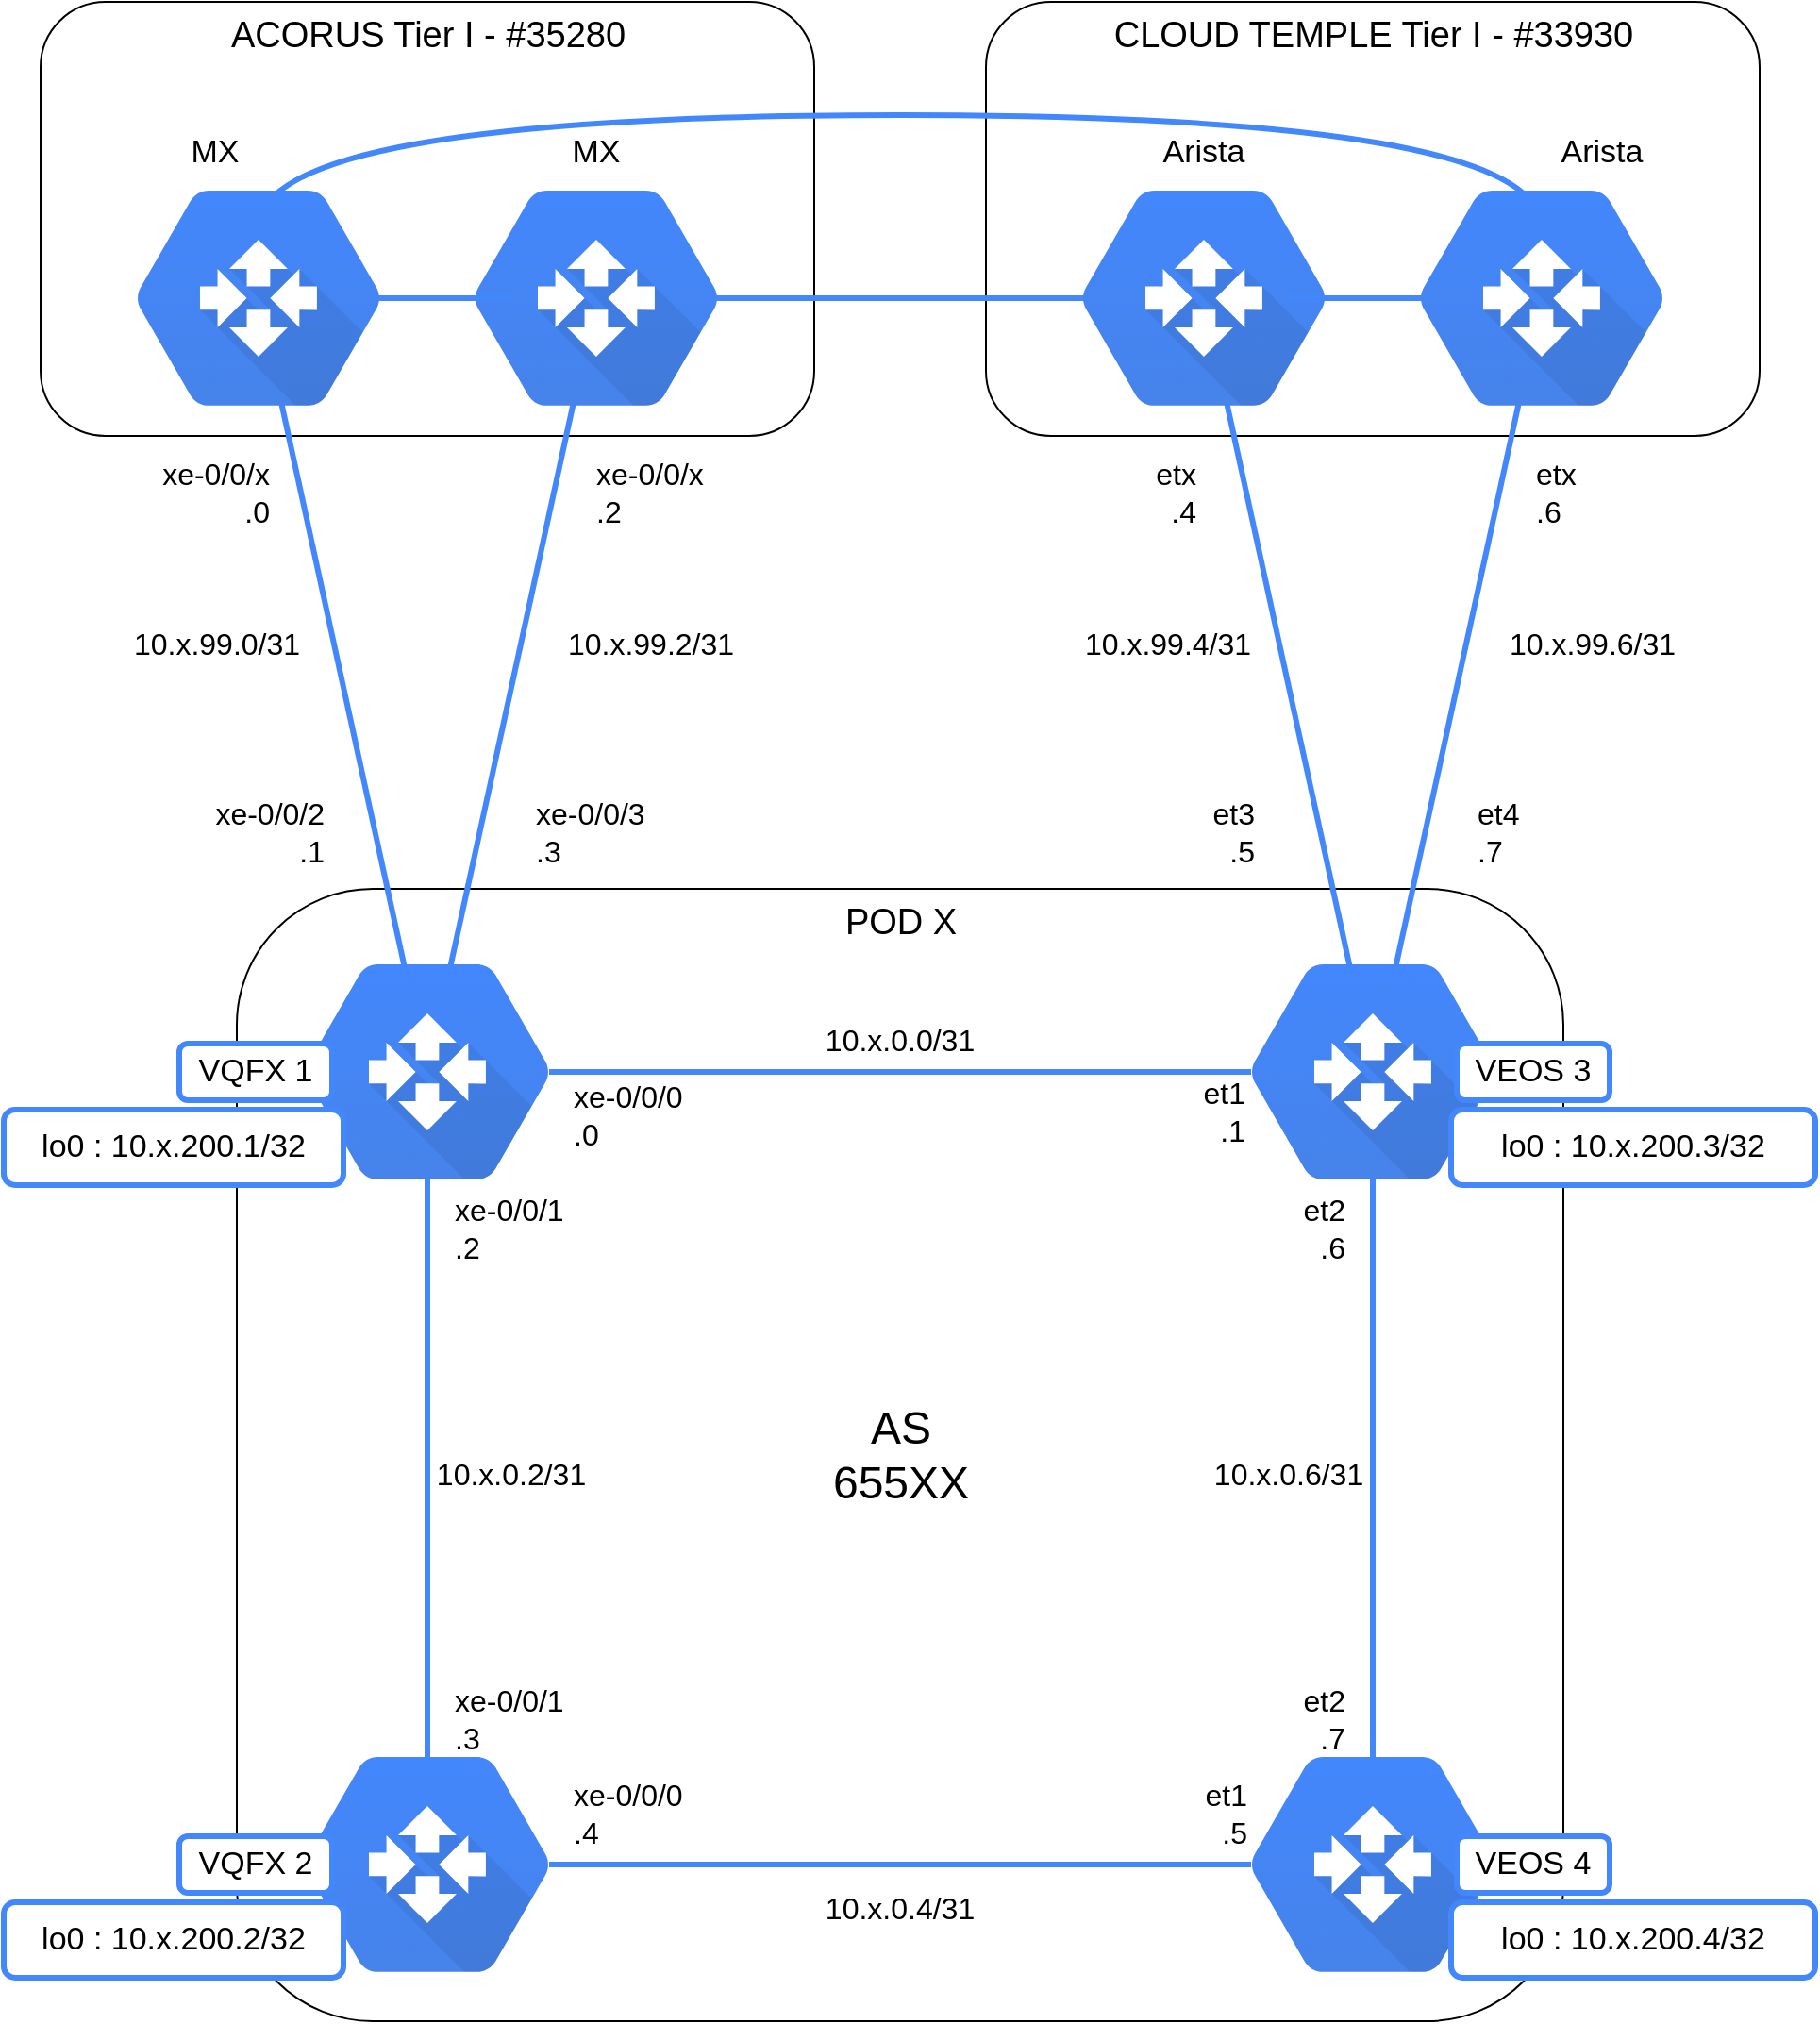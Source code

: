 <mxfile version="12.7.6" type="device"><diagram id="UKC0rrVUZeIN79dfEHIW" name="Page-1"><mxGraphModel dx="2864" dy="2246" grid="1" gridSize="10" guides="1" tooltips="1" connect="1" arrows="1" fold="1" page="1" pageScale="1" pageWidth="827" pageHeight="1169" math="0" shadow="0"><root><mxCell id="0"/><mxCell id="1" parent="0"/><mxCell id="4qQRg6I8m63e8xu6FjSO-69" value="ACORUS Tier I - #35280" style="rounded=1;whiteSpace=wrap;html=1;align=center;verticalAlign=top;fontSize=19;" parent="1" vertex="1"><mxGeometry x="-200.5" y="-270" width="410" height="230" as="geometry"/></mxCell><mxCell id="4qQRg6I8m63e8xu6FjSO-75" value="CLOUD TEMPLE Tier I - #33930" style="rounded=1;whiteSpace=wrap;html=1;align=center;verticalAlign=top;fontSize=19;" parent="1" vertex="1"><mxGeometry x="300.5" y="-270" width="410" height="230" as="geometry"/></mxCell><mxCell id="4qQRg6I8m63e8xu6FjSO-79" value="POD X" style="rounded=1;whiteSpace=wrap;html=1;align=center;arcSize=12;verticalAlign=top;fontSize=19;" parent="1" vertex="1"><mxGeometry x="-96.5" y="200" width="703" height="600" as="geometry"/></mxCell><mxCell id="4qQRg6I8m63e8xu6FjSO-25" style="rounded=0;orthogonalLoop=1;jettySize=auto;html=1;strokeColor=#4387FD;endArrow=none;endFill=0;strokeWidth=3;spacing=2;startSize=6;endSize=6;sourcePerimeterSpacing=-20;targetPerimeterSpacing=-20;" parent="1" source="4qQRg6I8m63e8xu6FjSO-2" target="4qQRg6I8m63e8xu6FjSO-3" edge="1"><mxGeometry relative="1" as="geometry"/></mxCell><mxCell id="4qQRg6I8m63e8xu6FjSO-135" style="edgeStyle=none;rounded=0;orthogonalLoop=1;jettySize=auto;html=1;endArrow=none;endFill=0;strokeColor=#4387FD;strokeWidth=3;fontSize=16;spacing=2;startSize=6;endSize=6;sourcePerimeterSpacing=-20;targetPerimeterSpacing=-20;" parent="1" source="4qQRg6I8m63e8xu6FjSO-76" target="4qQRg6I8m63e8xu6FjSO-4" edge="1"><mxGeometry relative="1" as="geometry"/></mxCell><mxCell id="4qQRg6I8m63e8xu6FjSO-136" style="edgeStyle=none;rounded=0;orthogonalLoop=1;jettySize=auto;html=1;endArrow=none;endFill=0;strokeColor=#4387FD;strokeWidth=3;fontSize=16;spacing=2;startSize=6;endSize=6;sourcePerimeterSpacing=-20;targetPerimeterSpacing=-20;" parent="1" source="4qQRg6I8m63e8xu6FjSO-77" target="4qQRg6I8m63e8xu6FjSO-4" edge="1"><mxGeometry relative="1" as="geometry"/></mxCell><mxCell id="4qQRg6I8m63e8xu6FjSO-125" style="edgeStyle=none;rounded=0;orthogonalLoop=1;jettySize=auto;html=1;endArrow=none;endFill=0;strokeColor=#4387FD;strokeWidth=3;fontSize=16;spacing=2;startSize=6;endSize=6;sourcePerimeterSpacing=-20;targetPerimeterSpacing=-20;" parent="1" source="4qQRg6I8m63e8xu6FjSO-3" target="4qQRg6I8m63e8xu6FjSO-1" edge="1"><mxGeometry relative="1" as="geometry"/></mxCell><mxCell id="4qQRg6I8m63e8xu6FjSO-3" value="" style="shape=mxgraph.gcp.networking.cloud_router;html=1;fillColor=#4387FD;gradientColor=#4683EA;strokeColor=none;verticalLabelPosition=bottom;verticalAlign=top;align=center;" parent="1" vertex="1"><mxGeometry x="-60.0" y="240.0" width="129" height="114" as="geometry"/></mxCell><mxCell id="4qQRg6I8m63e8xu6FjSO-4" value="" style="shape=mxgraph.gcp.networking.cloud_router;html=1;fillColor=#4387FD;gradientColor=#4683EA;strokeColor=none;verticalLabelPosition=bottom;verticalAlign=top;align=center;" parent="1" vertex="1"><mxGeometry x="441.0" y="240.0" width="129" height="114" as="geometry"/></mxCell><mxCell id="4qQRg6I8m63e8xu6FjSO-7" style="rounded=0;orthogonalLoop=1;jettySize=auto;html=1;strokeColor=#4387FD;endArrow=none;endFill=0;strokeWidth=3;spacing=2;startSize=6;endSize=6;" parent="1" source="4qQRg6I8m63e8xu6FjSO-3" target="4qQRg6I8m63e8xu6FjSO-4" edge="1"><mxGeometry relative="1" as="geometry"/></mxCell><mxCell id="4qQRg6I8m63e8xu6FjSO-5" value="" style="shape=mxgraph.gcp.networking.cloud_router;html=1;fillColor=#4387FD;gradientColor=#4683EA;strokeColor=none;verticalLabelPosition=bottom;verticalAlign=top;align=center;" parent="1" vertex="1"><mxGeometry x="-60.0" y="660.0" width="129" height="114" as="geometry"/></mxCell><mxCell id="4qQRg6I8m63e8xu6FjSO-8" style="rounded=0;orthogonalLoop=1;jettySize=auto;html=1;strokeColor=#4387FD;endArrow=none;endFill=0;strokeWidth=3;spacing=2;startSize=6;endSize=6;" parent="1" source="4qQRg6I8m63e8xu6FjSO-3" target="4qQRg6I8m63e8xu6FjSO-5" edge="1"><mxGeometry relative="1" as="geometry"/></mxCell><mxCell id="4qQRg6I8m63e8xu6FjSO-9" style="rounded=0;orthogonalLoop=1;jettySize=auto;html=1;strokeColor=#4387FD;endArrow=none;endFill=0;strokeWidth=3;spacing=2;startSize=6;endSize=6;" parent="1" source="4qQRg6I8m63e8xu6FjSO-6" target="4qQRg6I8m63e8xu6FjSO-4" edge="1"><mxGeometry relative="1" as="geometry"/></mxCell><mxCell id="4qQRg6I8m63e8xu6FjSO-10" style="rounded=0;orthogonalLoop=1;jettySize=auto;html=1;strokeColor=#4387FD;endArrow=none;endFill=0;strokeWidth=3;spacing=2;startSize=6;endSize=6;" parent="1" source="4qQRg6I8m63e8xu6FjSO-6" target="4qQRg6I8m63e8xu6FjSO-5" edge="1"><mxGeometry relative="1" as="geometry"><mxPoint x="20.0" y="690" as="targetPoint"/></mxGeometry></mxCell><mxCell id="4qQRg6I8m63e8xu6FjSO-6" value="" style="shape=mxgraph.gcp.networking.cloud_router;html=1;fillColor=#4387FD;gradientColor=#4683EA;strokeColor=none;verticalLabelPosition=bottom;verticalAlign=top;align=center;" parent="1" vertex="1"><mxGeometry x="441.0" y="660.0" width="129" height="114" as="geometry"/></mxCell><mxCell id="4qQRg6I8m63e8xu6FjSO-12" value="10.x.0.0/31" style="text;html=1;strokeColor=none;fillColor=none;align=center;verticalAlign=middle;whiteSpace=wrap;rounded=0;fontSize=16;" parent="1" vertex="1"><mxGeometry x="235.0" y="270" width="40" height="20" as="geometry"/></mxCell><mxCell id="4qQRg6I8m63e8xu6FjSO-14" value="10.x.0.4/31" style="text;html=1;strokeColor=none;fillColor=none;align=center;verticalAlign=middle;whiteSpace=wrap;rounded=0;fontSize=16;" parent="1" vertex="1"><mxGeometry x="235.0" y="730" width="40" height="20" as="geometry"/></mxCell><mxCell id="4qQRg6I8m63e8xu6FjSO-15" value="10.x.0.2/31" style="text;html=1;strokeColor=none;fillColor=none;align=center;verticalAlign=middle;whiteSpace=wrap;rounded=0;fontSize=16;" parent="1" vertex="1"><mxGeometry x="29.0" y="500" width="40" height="20" as="geometry"/></mxCell><mxCell id="4qQRg6I8m63e8xu6FjSO-16" value="10.x.0.6/31" style="text;html=1;strokeColor=none;fillColor=none;align=center;verticalAlign=middle;whiteSpace=wrap;rounded=0;fontSize=16;" parent="1" vertex="1"><mxGeometry x="441.0" y="500" width="40" height="20" as="geometry"/></mxCell><mxCell id="4qQRg6I8m63e8xu6FjSO-17" value="xe-0/0/0&lt;br style=&quot;font-size: 16px;&quot;&gt;.0" style="text;html=1;strokeColor=none;fillColor=none;align=left;verticalAlign=middle;whiteSpace=wrap;rounded=0;fontSize=16;" parent="1" vertex="1"><mxGeometry x="80.0" y="300" width="63" height="40" as="geometry"/></mxCell><mxCell id="4qQRg6I8m63e8xu6FjSO-18" value="&lt;div style=&quot;font-size: 16px;&quot;&gt;&lt;span style=&quot;font-size: 16px;&quot;&gt;et1&lt;/span&gt;&lt;/div&gt;&lt;div style=&quot;font-size: 16px;&quot;&gt;&lt;span style=&quot;font-size: 16px;&quot;&gt;.1&lt;/span&gt;&lt;/div&gt;" style="text;html=1;strokeColor=none;fillColor=none;align=right;verticalAlign=middle;whiteSpace=wrap;rounded=0;fontSize=16;" parent="1" vertex="1"><mxGeometry x="377.0" y="298" width="63" height="40" as="geometry"/></mxCell><mxCell id="4qQRg6I8m63e8xu6FjSO-19" value="&lt;div style=&quot;font-size: 16px;&quot;&gt;&lt;span style=&quot;font-size: 16px;&quot;&gt;et1&lt;/span&gt;&lt;/div&gt;&lt;div style=&quot;font-size: 16px;&quot;&gt;&lt;span style=&quot;font-size: 16px;&quot;&gt;.5&lt;/span&gt;&lt;/div&gt;" style="text;html=1;strokeColor=none;fillColor=none;align=right;verticalAlign=middle;whiteSpace=wrap;rounded=0;fontSize=16;" parent="1" vertex="1"><mxGeometry x="378.0" y="670" width="63" height="40" as="geometry"/></mxCell><mxCell id="4qQRg6I8m63e8xu6FjSO-20" value="xe-0/0/0&lt;br style=&quot;font-size: 16px;&quot;&gt;.4" style="text;html=1;strokeColor=none;fillColor=none;align=left;verticalAlign=middle;whiteSpace=wrap;rounded=0;fontSize=16;" parent="1" vertex="1"><mxGeometry x="80.0" y="670" width="63" height="40" as="geometry"/></mxCell><mxCell id="4qQRg6I8m63e8xu6FjSO-21" value="&lt;div style=&quot;font-size: 16px;&quot;&gt;et2&lt;/div&gt;&lt;div style=&quot;font-size: 16px;&quot;&gt;&lt;span style=&quot;font-size: 16px;&quot;&gt;.6&lt;/span&gt;&lt;/div&gt;" style="text;html=1;strokeColor=none;fillColor=none;align=right;verticalAlign=middle;whiteSpace=wrap;rounded=0;fontSize=16;" parent="1" vertex="1"><mxGeometry x="429.5" y="360" width="63" height="40" as="geometry"/></mxCell><mxCell id="4qQRg6I8m63e8xu6FjSO-22" value="&lt;div style=&quot;font-size: 16px;&quot;&gt;&lt;span style=&quot;font-size: 16px;&quot;&gt;et2&lt;/span&gt;&lt;/div&gt;&lt;div style=&quot;font-size: 16px;&quot;&gt;&lt;span style=&quot;font-size: 16px;&quot;&gt;.7&lt;/span&gt;&lt;/div&gt;" style="text;html=1;strokeColor=none;fillColor=none;align=right;verticalAlign=middle;whiteSpace=wrap;rounded=0;fontSize=16;" parent="1" vertex="1"><mxGeometry x="429.5" y="620" width="63" height="40" as="geometry"/></mxCell><mxCell id="4qQRg6I8m63e8xu6FjSO-23" value="&lt;div style=&quot;font-size: 16px;&quot;&gt;&lt;span style=&quot;font-size: 16px;&quot;&gt;xe-0/0/1&lt;/span&gt;&lt;/div&gt;&lt;div style=&quot;font-size: 16px;&quot;&gt;&lt;span style=&quot;font-size: 16px;&quot;&gt;.2&lt;/span&gt;&lt;/div&gt;" style="text;html=1;strokeColor=none;fillColor=none;align=left;verticalAlign=middle;whiteSpace=wrap;rounded=0;fontSize=16;" parent="1" vertex="1"><mxGeometry x="17.0" y="360" width="63" height="40" as="geometry"/></mxCell><mxCell id="4qQRg6I8m63e8xu6FjSO-24" value="&lt;div style=&quot;font-size: 16px;&quot;&gt;&lt;span style=&quot;font-size: 16px;&quot;&gt;xe-0/0/1&lt;/span&gt;&lt;/div&gt;&lt;div style=&quot;font-size: 16px;&quot;&gt;&lt;span style=&quot;font-size: 16px;&quot;&gt;.3&lt;/span&gt;&lt;/div&gt;" style="text;html=1;strokeColor=none;fillColor=none;align=left;verticalAlign=middle;whiteSpace=wrap;rounded=0;fontSize=16;" parent="1" vertex="1"><mxGeometry x="17.0" y="620" width="63" height="40" as="geometry"/></mxCell><mxCell id="ZcOGZn28OQZEdDUSQf7x-9" value="VQFX 1" style="rounded=1;whiteSpace=wrap;html=1;fontSize=17;strokeColor=#4387FD;strokeWidth=3;" vertex="1" parent="1"><mxGeometry x="-127.0" y="282" width="81" height="30" as="geometry"/></mxCell><mxCell id="ZcOGZn28OQZEdDUSQf7x-17" value="VQFX 2" style="rounded=1;whiteSpace=wrap;html=1;fontSize=17;strokeColor=#4387FD;strokeWidth=3;" vertex="1" parent="1"><mxGeometry x="-127.0" y="702" width="81" height="30" as="geometry"/></mxCell><mxCell id="ZcOGZn28OQZEdDUSQf7x-18" value="VEOS 3" style="rounded=1;whiteSpace=wrap;html=1;fontSize=17;strokeColor=#4387FD;strokeWidth=3;" vertex="1" parent="1"><mxGeometry x="550.0" y="282.0" width="81" height="30" as="geometry"/></mxCell><mxCell id="ZcOGZn28OQZEdDUSQf7x-19" value="VEOS 4" style="rounded=1;whiteSpace=wrap;html=1;fontSize=17;strokeColor=#4387FD;strokeWidth=3;" vertex="1" parent="1"><mxGeometry x="550" y="702.0" width="81" height="30" as="geometry"/></mxCell><mxCell id="ZcOGZn28OQZEdDUSQf7x-23" value="&lt;div style=&quot;font-size: 16px&quot;&gt;&lt;div style=&quot;text-align: left&quot;&gt;xe-0/0/x&lt;/div&gt;&lt;/div&gt;&lt;div style=&quot;font-size: 16px&quot;&gt;&lt;span style=&quot;font-size: 16px&quot;&gt;.0&lt;/span&gt;&lt;/div&gt;" style="text;html=1;strokeColor=none;fillColor=none;align=right;verticalAlign=middle;whiteSpace=wrap;rounded=0;fontSize=16;" vertex="1" parent="1"><mxGeometry x="-140.0" y="-30" width="63" height="40" as="geometry"/></mxCell><mxCell id="ZcOGZn28OQZEdDUSQf7x-24" value="&lt;div style=&quot;text-align: right&quot;&gt;&lt;div style=&quot;text-align: left&quot;&gt;xe-0/0/x&lt;/div&gt;&lt;/div&gt;&lt;div style=&quot;font-size: 16px&quot;&gt;&lt;span&gt;.2&lt;/span&gt;&lt;br&gt;&lt;/div&gt;" style="text;html=1;strokeColor=none;fillColor=none;align=left;verticalAlign=middle;whiteSpace=wrap;rounded=0;fontSize=16;" vertex="1" parent="1"><mxGeometry x="91.5" y="-30" width="63" height="40" as="geometry"/></mxCell><mxCell id="ZcOGZn28OQZEdDUSQf7x-25" value="&lt;div style=&quot;font-size: 16px&quot;&gt;&lt;span&gt;etx&lt;/span&gt;&lt;/div&gt;&lt;div style=&quot;font-size: 16px&quot;&gt;&lt;span&gt;.6&lt;/span&gt;&lt;br&gt;&lt;/div&gt;" style="text;html=1;strokeColor=none;fillColor=none;align=left;verticalAlign=middle;whiteSpace=wrap;rounded=0;fontSize=16;" vertex="1" parent="1"><mxGeometry x="590.0" y="-30" width="63" height="40" as="geometry"/></mxCell><mxCell id="ZcOGZn28OQZEdDUSQf7x-26" value="&lt;div style=&quot;font-size: 16px&quot;&gt;etx&lt;/div&gt;&lt;div style=&quot;font-size: 16px&quot;&gt;&lt;span style=&quot;font-size: 16px&quot;&gt;.4&lt;/span&gt;&lt;/div&gt;" style="text;html=1;strokeColor=none;fillColor=none;align=right;verticalAlign=middle;whiteSpace=wrap;rounded=0;fontSize=16;" vertex="1" parent="1"><mxGeometry x="351.0" y="-30" width="63" height="40" as="geometry"/></mxCell><mxCell id="ZcOGZn28OQZEdDUSQf7x-27" value="10.x.99.0/31" style="text;html=1;strokeColor=none;fillColor=none;align=center;verticalAlign=middle;whiteSpace=wrap;rounded=0;fontSize=16;" vertex="1" parent="1"><mxGeometry x="-127.0" y="60" width="40" height="20" as="geometry"/></mxCell><mxCell id="ZcOGZn28OQZEdDUSQf7x-28" value="10.x.99.2/31" style="text;html=1;strokeColor=none;fillColor=none;align=center;verticalAlign=middle;whiteSpace=wrap;rounded=0;fontSize=16;" vertex="1" parent="1"><mxGeometry x="103.0" y="60" width="40" height="20" as="geometry"/></mxCell><mxCell id="ZcOGZn28OQZEdDUSQf7x-29" value="10.x.99.4/31" style="text;html=1;strokeColor=none;fillColor=none;align=center;verticalAlign=middle;whiteSpace=wrap;rounded=0;fontSize=16;" vertex="1" parent="1"><mxGeometry x="377.0" y="60" width="40" height="20" as="geometry"/></mxCell><mxCell id="ZcOGZn28OQZEdDUSQf7x-30" value="10.x.99.6/31" style="text;html=1;strokeColor=none;fillColor=none;align=center;verticalAlign=middle;whiteSpace=wrap;rounded=0;fontSize=16;" vertex="1" parent="1"><mxGeometry x="601.5" y="60" width="40" height="20" as="geometry"/></mxCell><mxCell id="ZcOGZn28OQZEdDUSQf7x-53" value="&lt;div style=&quot;font-size: 16px&quot;&gt;&lt;div style=&quot;text-align: left&quot;&gt;xe-0/0/2&lt;/div&gt;&lt;/div&gt;&lt;div style=&quot;font-size: 16px&quot;&gt;&lt;span style=&quot;font-size: 16px&quot;&gt;.1&lt;/span&gt;&lt;/div&gt;" style="text;html=1;strokeColor=none;fillColor=none;align=right;verticalAlign=middle;whiteSpace=wrap;rounded=0;fontSize=16;" vertex="1" parent="1"><mxGeometry x="-111.5" y="150" width="63" height="40" as="geometry"/></mxCell><mxCell id="ZcOGZn28OQZEdDUSQf7x-54" value="&lt;div style=&quot;font-size: 16px&quot;&gt;xe-0/0/3&lt;/div&gt;&lt;div style=&quot;font-size: 16px&quot;&gt;&lt;span&gt;.3&lt;/span&gt;&lt;br&gt;&lt;/div&gt;" style="text;html=1;strokeColor=none;fillColor=none;align=left;verticalAlign=middle;whiteSpace=wrap;rounded=0;fontSize=16;" vertex="1" parent="1"><mxGeometry x="60.0" y="150" width="63" height="40" as="geometry"/></mxCell><mxCell id="ZcOGZn28OQZEdDUSQf7x-55" value="&lt;div style=&quot;font-size: 16px&quot;&gt;et3&lt;/div&gt;&lt;div style=&quot;font-size: 16px&quot;&gt;&lt;span style=&quot;font-size: 16px&quot;&gt;.5&lt;/span&gt;&lt;/div&gt;" style="text;html=1;strokeColor=none;fillColor=none;align=right;verticalAlign=middle;whiteSpace=wrap;rounded=0;fontSize=16;" vertex="1" parent="1"><mxGeometry x="382.0" y="150" width="63" height="40" as="geometry"/></mxCell><mxCell id="ZcOGZn28OQZEdDUSQf7x-56" value="&lt;div style=&quot;font-size: 16px&quot;&gt;&lt;span&gt;et4&lt;/span&gt;&lt;/div&gt;&lt;div style=&quot;font-size: 16px&quot;&gt;&lt;span&gt;.7&lt;/span&gt;&lt;br&gt;&lt;/div&gt;" style="text;html=1;strokeColor=none;fillColor=none;align=left;verticalAlign=middle;whiteSpace=wrap;rounded=0;fontSize=16;" vertex="1" parent="1"><mxGeometry x="559.0" y="150" width="63" height="40" as="geometry"/></mxCell><mxCell id="ZcOGZn28OQZEdDUSQf7x-57" value="AS 655XX" style="text;html=1;strokeColor=none;fillColor=none;align=center;verticalAlign=middle;whiteSpace=wrap;rounded=0;fontSize=24;" vertex="1" parent="1"><mxGeometry x="202.5" y="475" width="105" height="50" as="geometry"/></mxCell><mxCell id="ZcOGZn28OQZEdDUSQf7x-58" value="lo0 : 10.x.200.1/32" style="rounded=1;whiteSpace=wrap;html=1;fontSize=17;align=center;strokeColor=#4387FD;strokeWidth=3;" vertex="1" parent="1"><mxGeometry x="-220" y="317" width="180" height="40" as="geometry"/></mxCell><mxCell id="ZcOGZn28OQZEdDUSQf7x-59" value="lo0 : 10.x.200.2/32" style="rounded=1;whiteSpace=wrap;html=1;fontSize=17;align=center;strokeColor=#4387FD;strokeWidth=3;" vertex="1" parent="1"><mxGeometry x="-220" y="737" width="180" height="40" as="geometry"/></mxCell><mxCell id="ZcOGZn28OQZEdDUSQf7x-60" value="lo0 : 10.x.200.4/32" style="rounded=1;whiteSpace=wrap;html=1;fontSize=17;align=center;strokeColor=#4387FD;strokeWidth=3;" vertex="1" parent="1"><mxGeometry x="547" y="737" width="193" height="40" as="geometry"/></mxCell><mxCell id="ZcOGZn28OQZEdDUSQf7x-61" value="lo0 : 10.x.200.3/32" style="rounded=1;whiteSpace=wrap;html=1;fontSize=17;align=center;strokeColor=#4387FD;strokeWidth=3;" vertex="1" parent="1"><mxGeometry x="547" y="317" width="193" height="40" as="geometry"/></mxCell><mxCell id="ZcOGZn28OQZEdDUSQf7x-66" style="edgeStyle=orthogonalEdgeStyle;rounded=0;orthogonalLoop=1;jettySize=auto;html=1;endArrow=none;endFill=0;fontSize=11;strokeColor=#4387FD;strokeWidth=3;spacing=2;endSize=6;targetPerimeterSpacing=-20;startSize=6;sourcePerimeterSpacing=-20;" edge="1" parent="1" source="4qQRg6I8m63e8xu6FjSO-2" target="4qQRg6I8m63e8xu6FjSO-76"><mxGeometry relative="1" as="geometry"/></mxCell><mxCell id="4qQRg6I8m63e8xu6FjSO-2" value="" style="shape=mxgraph.gcp.networking.cloud_router;html=1;fillColor=#4387FD;gradientColor=#4683EA;strokeColor=none;verticalLabelPosition=bottom;verticalAlign=top;align=center;" parent="1" vertex="1"><mxGeometry x="29.5" y="-170" width="129" height="114" as="geometry"/></mxCell><mxCell id="4qQRg6I8m63e8xu6FjSO-11" style="rounded=0;orthogonalLoop=1;jettySize=auto;html=1;strokeColor=#4387FD;endArrow=none;endFill=0;strokeWidth=3;spacing=2;startSize=6;endSize=6;sourcePerimeterSpacing=-20;targetPerimeterSpacing=-20;" parent="1" source="4qQRg6I8m63e8xu6FjSO-1" target="4qQRg6I8m63e8xu6FjSO-2" edge="1"><mxGeometry relative="1" as="geometry"/></mxCell><mxCell id="ZcOGZn28OQZEdDUSQf7x-6" value="MX" style="text;html=1;strokeColor=none;fillColor=none;align=center;verticalAlign=middle;whiteSpace=wrap;rounded=0;fontSize=17;" vertex="1" parent="1"><mxGeometry x="-128.5" y="-200" width="40" height="20" as="geometry"/></mxCell><mxCell id="ZcOGZn28OQZEdDUSQf7x-8" value="MX" style="text;html=1;strokeColor=none;fillColor=none;align=center;verticalAlign=middle;whiteSpace=wrap;rounded=0;fontSize=17;" vertex="1" parent="1"><mxGeometry x="74.0" y="-200" width="40" height="20" as="geometry"/></mxCell><mxCell id="ZcOGZn28OQZEdDUSQf7x-67" style="edgeStyle=orthogonalEdgeStyle;rounded=0;orthogonalLoop=1;jettySize=auto;html=1;endArrow=none;endFill=0;fontSize=11;curved=1;strokeColor=#4387FD;strokeWidth=3;spacing=2;endSize=6;targetPerimeterSpacing=-20;startSize=6;sourcePerimeterSpacing=-20;" edge="1" parent="1" source="4qQRg6I8m63e8xu6FjSO-1" target="4qQRg6I8m63e8xu6FjSO-77"><mxGeometry relative="1" as="geometry"><Array as="points"><mxPoint x="-85" y="-210"/><mxPoint x="595" y="-210"/></Array></mxGeometry></mxCell><mxCell id="4qQRg6I8m63e8xu6FjSO-1" value="" style="shape=mxgraph.gcp.networking.cloud_router;html=1;fillColor=#4387FD;gradientColor=#4683EA;strokeColor=none;verticalLabelPosition=bottom;verticalAlign=top;align=center;" parent="1" vertex="1"><mxGeometry x="-149.5" y="-170" width="129" height="114" as="geometry"/></mxCell><mxCell id="4qQRg6I8m63e8xu6FjSO-76" value="" style="shape=mxgraph.gcp.networking.cloud_router;html=1;fillColor=#4387FD;gradientColor=#4683EA;strokeColor=none;verticalLabelPosition=bottom;verticalAlign=top;align=center;" parent="1" vertex="1"><mxGeometry x="351.5" y="-170" width="129" height="114" as="geometry"/></mxCell><mxCell id="4qQRg6I8m63e8xu6FjSO-78" style="rounded=0;orthogonalLoop=1;jettySize=auto;html=1;strokeColor=#4387FD;endArrow=none;endFill=0;strokeWidth=3;spacing=2;startSize=6;endSize=6;sourcePerimeterSpacing=-20;targetPerimeterSpacing=-20;" parent="1" source="4qQRg6I8m63e8xu6FjSO-76" target="4qQRg6I8m63e8xu6FjSO-77" edge="1"><mxGeometry relative="1" as="geometry"/></mxCell><mxCell id="ZcOGZn28OQZEdDUSQf7x-5" value="Arista" style="text;html=1;strokeColor=none;fillColor=none;align=center;verticalAlign=middle;whiteSpace=wrap;rounded=0;fontSize=17;" vertex="1" parent="1"><mxGeometry x="396.0" y="-200" width="40" height="20" as="geometry"/></mxCell><mxCell id="ZcOGZn28OQZEdDUSQf7x-7" value="Arista" style="text;html=1;strokeColor=none;fillColor=none;align=center;verticalAlign=middle;whiteSpace=wrap;rounded=0;fontSize=17;" vertex="1" parent="1"><mxGeometry x="606.5" y="-200" width="40" height="20" as="geometry"/></mxCell><mxCell id="4qQRg6I8m63e8xu6FjSO-77" value="" style="shape=mxgraph.gcp.networking.cloud_router;html=1;fillColor=#4387FD;gradientColor=#4683EA;strokeColor=none;verticalLabelPosition=bottom;verticalAlign=top;align=center;" parent="1" vertex="1"><mxGeometry x="530.5" y="-170" width="129" height="114" as="geometry"/></mxCell></root></mxGraphModel></diagram></mxfile>